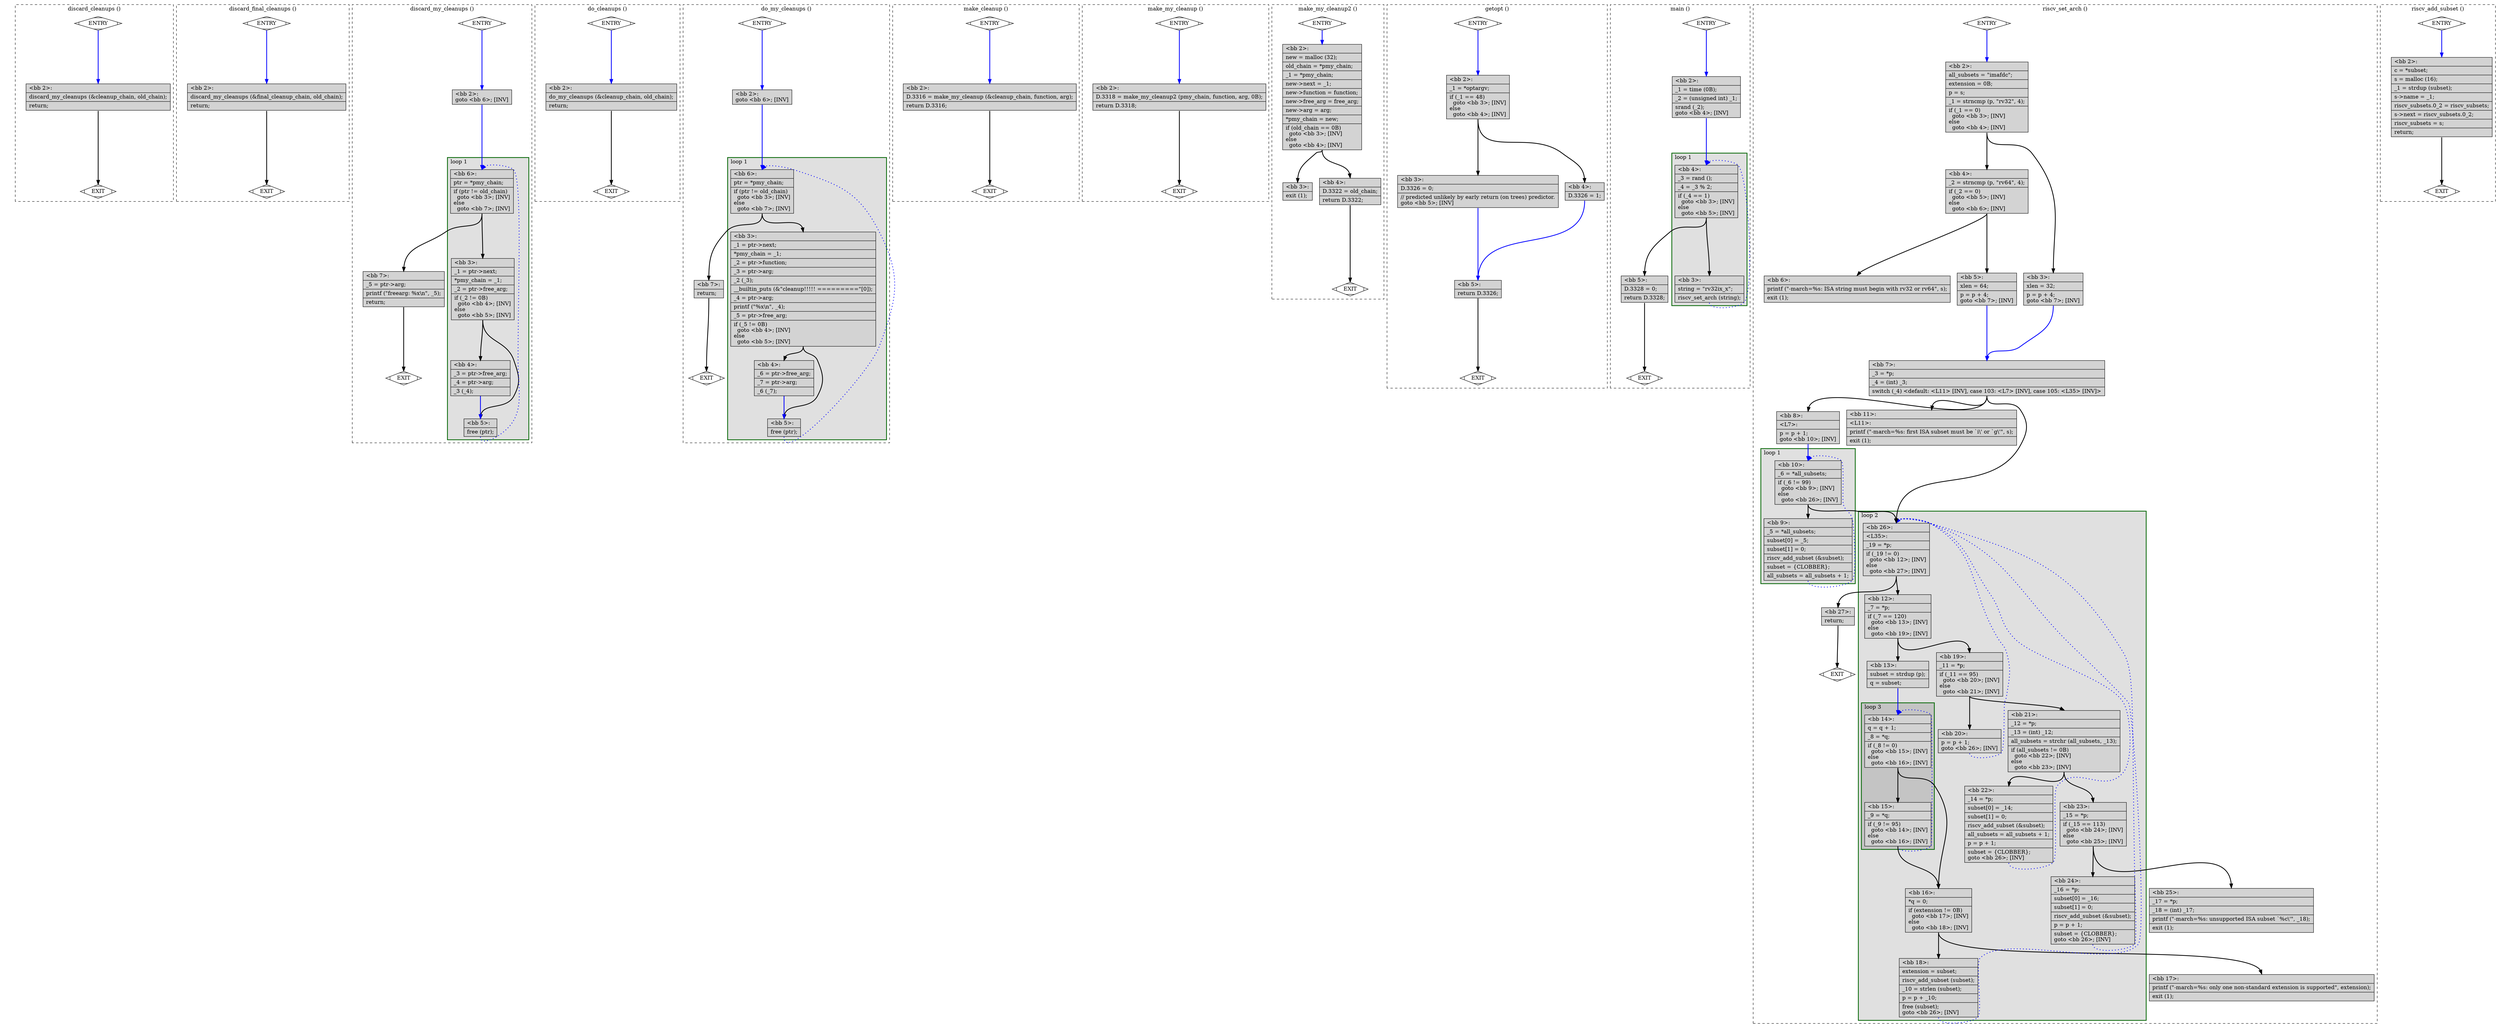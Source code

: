 digraph "test.o-binutils_uaf_1.c.015t.cfg" {
overlap=false;
subgraph "cluster_discard_cleanups" {
	style="dashed";
	color="black";
	label="discard_cleanups ()";
	fn_22_basic_block_0 [shape=Mdiamond,style=filled,fillcolor=white,label="ENTRY"];

	fn_22_basic_block_1 [shape=Mdiamond,style=filled,fillcolor=white,label="EXIT"];

	fn_22_basic_block_2 [shape=record,style=filled,fillcolor=lightgrey,label="{\<bb\ 2\>:\l\
|discard_my_cleanups\ (&cleanup_chain,\ old_chain);\l\
|return;\l\
}"];

	fn_22_basic_block_0:s -> fn_22_basic_block_2:n [style="solid,bold",color=blue,weight=100,constraint=true];
	fn_22_basic_block_2:s -> fn_22_basic_block_1:n [style="solid,bold",color=black,weight=10,constraint=true];
	fn_22_basic_block_0:s -> fn_22_basic_block_1:n [style="invis",constraint=true];
}
subgraph "cluster_discard_final_cleanups" {
	style="dashed";
	color="black";
	label="discard_final_cleanups ()";
	fn_23_basic_block_0 [shape=Mdiamond,style=filled,fillcolor=white,label="ENTRY"];

	fn_23_basic_block_1 [shape=Mdiamond,style=filled,fillcolor=white,label="EXIT"];

	fn_23_basic_block_2 [shape=record,style=filled,fillcolor=lightgrey,label="{\<bb\ 2\>:\l\
|discard_my_cleanups\ (&final_cleanup_chain,\ old_chain);\l\
|return;\l\
}"];

	fn_23_basic_block_0:s -> fn_23_basic_block_2:n [style="solid,bold",color=blue,weight=100,constraint=true];
	fn_23_basic_block_2:s -> fn_23_basic_block_1:n [style="solid,bold",color=black,weight=10,constraint=true];
	fn_23_basic_block_0:s -> fn_23_basic_block_1:n [style="invis",constraint=true];
}
subgraph "cluster_discard_my_cleanups" {
	style="dashed";
	color="black";
	label="discard_my_cleanups ()";
	subgraph cluster_24_1 {
	style="filled";
	color="darkgreen";
	fillcolor="grey88";
	label="loop 1";
	labeljust=l;
	penwidth=2;
	fn_24_basic_block_6 [shape=record,style=filled,fillcolor=lightgrey,label="{\<bb\ 6\>:\l\
|ptr\ =\ *pmy_chain;\l\
|if\ (ptr\ !=\ old_chain)\l\
\ \ goto\ \<bb\ 3\>;\ [INV]\l\
else\l\
\ \ goto\ \<bb\ 7\>;\ [INV]\l\
}"];

	fn_24_basic_block_3 [shape=record,style=filled,fillcolor=lightgrey,label="{\<bb\ 3\>:\l\
|_1\ =\ ptr-\>next;\l\
|*pmy_chain\ =\ _1;\l\
|_2\ =\ ptr-\>free_arg;\l\
|if\ (_2\ !=\ 0B)\l\
\ \ goto\ \<bb\ 4\>;\ [INV]\l\
else\l\
\ \ goto\ \<bb\ 5\>;\ [INV]\l\
}"];

	fn_24_basic_block_4 [shape=record,style=filled,fillcolor=lightgrey,label="{\<bb\ 4\>:\l\
|_3\ =\ ptr-\>free_arg;\l\
|_4\ =\ ptr-\>arg;\l\
|_3\ (_4);\l\
}"];

	fn_24_basic_block_5 [shape=record,style=filled,fillcolor=lightgrey,label="{\<bb\ 5\>:\l\
|free\ (ptr);\l\
}"];

	}
	fn_24_basic_block_0 [shape=Mdiamond,style=filled,fillcolor=white,label="ENTRY"];

	fn_24_basic_block_1 [shape=Mdiamond,style=filled,fillcolor=white,label="EXIT"];

	fn_24_basic_block_2 [shape=record,style=filled,fillcolor=lightgrey,label="{\<bb\ 2\>:\l\
goto\ \<bb\ 6\>;\ [INV]\l\
}"];

	fn_24_basic_block_7 [shape=record,style=filled,fillcolor=lightgrey,label="{\<bb\ 7\>:\l\
|_5\ =\ ptr-\>arg;\l\
|printf\ (\"freearg:\ %x\\n\",\ _5);\l\
|return;\l\
}"];

	fn_24_basic_block_0:s -> fn_24_basic_block_2:n [style="solid,bold",color=blue,weight=100,constraint=true];
	fn_24_basic_block_2:s -> fn_24_basic_block_6:n [style="solid,bold",color=blue,weight=100,constraint=true];
	fn_24_basic_block_3:s -> fn_24_basic_block_4:n [style="solid,bold",color=black,weight=10,constraint=true];
	fn_24_basic_block_3:s -> fn_24_basic_block_5:n [style="solid,bold",color=black,weight=10,constraint=true];
	fn_24_basic_block_4:s -> fn_24_basic_block_5:n [style="solid,bold",color=blue,weight=100,constraint=true];
	fn_24_basic_block_5:s -> fn_24_basic_block_6:n [style="dotted,bold",color=blue,weight=10,constraint=false];
	fn_24_basic_block_6:s -> fn_24_basic_block_3:n [style="solid,bold",color=black,weight=10,constraint=true];
	fn_24_basic_block_6:s -> fn_24_basic_block_7:n [style="solid,bold",color=black,weight=10,constraint=true];
	fn_24_basic_block_7:s -> fn_24_basic_block_1:n [style="solid,bold",color=black,weight=10,constraint=true];
	fn_24_basic_block_0:s -> fn_24_basic_block_1:n [style="invis",constraint=true];
}
subgraph "cluster_do_cleanups" {
	style="dashed";
	color="black";
	label="do_cleanups ()";
	fn_26_basic_block_0 [shape=Mdiamond,style=filled,fillcolor=white,label="ENTRY"];

	fn_26_basic_block_1 [shape=Mdiamond,style=filled,fillcolor=white,label="EXIT"];

	fn_26_basic_block_2 [shape=record,style=filled,fillcolor=lightgrey,label="{\<bb\ 2\>:\l\
|do_my_cleanups\ (&cleanup_chain,\ old_chain);\l\
|return;\l\
}"];

	fn_26_basic_block_0:s -> fn_26_basic_block_2:n [style="solid,bold",color=blue,weight=100,constraint=true];
	fn_26_basic_block_2:s -> fn_26_basic_block_1:n [style="solid,bold",color=black,weight=10,constraint=true];
	fn_26_basic_block_0:s -> fn_26_basic_block_1:n [style="invis",constraint=true];
}
subgraph "cluster_do_my_cleanups" {
	style="dashed";
	color="black";
	label="do_my_cleanups ()";
	subgraph cluster_25_1 {
	style="filled";
	color="darkgreen";
	fillcolor="grey88";
	label="loop 1";
	labeljust=l;
	penwidth=2;
	fn_25_basic_block_6 [shape=record,style=filled,fillcolor=lightgrey,label="{\<bb\ 6\>:\l\
|ptr\ =\ *pmy_chain;\l\
|if\ (ptr\ !=\ old_chain)\l\
\ \ goto\ \<bb\ 3\>;\ [INV]\l\
else\l\
\ \ goto\ \<bb\ 7\>;\ [INV]\l\
}"];

	fn_25_basic_block_3 [shape=record,style=filled,fillcolor=lightgrey,label="{\<bb\ 3\>:\l\
|_1\ =\ ptr-\>next;\l\
|*pmy_chain\ =\ _1;\l\
|_2\ =\ ptr-\>function;\l\
|_3\ =\ ptr-\>arg;\l\
|_2\ (_3);\l\
|__builtin_puts\ (&\"cleanup!!!!!\ =========\"[0]);\l\
|_4\ =\ ptr-\>arg;\l\
|printf\ (\"%x\\n\",\ _4);\l\
|_5\ =\ ptr-\>free_arg;\l\
|if\ (_5\ !=\ 0B)\l\
\ \ goto\ \<bb\ 4\>;\ [INV]\l\
else\l\
\ \ goto\ \<bb\ 5\>;\ [INV]\l\
}"];

	fn_25_basic_block_4 [shape=record,style=filled,fillcolor=lightgrey,label="{\<bb\ 4\>:\l\
|_6\ =\ ptr-\>free_arg;\l\
|_7\ =\ ptr-\>arg;\l\
|_6\ (_7);\l\
}"];

	fn_25_basic_block_5 [shape=record,style=filled,fillcolor=lightgrey,label="{\<bb\ 5\>:\l\
|free\ (ptr);\l\
}"];

	}
	fn_25_basic_block_0 [shape=Mdiamond,style=filled,fillcolor=white,label="ENTRY"];

	fn_25_basic_block_1 [shape=Mdiamond,style=filled,fillcolor=white,label="EXIT"];

	fn_25_basic_block_2 [shape=record,style=filled,fillcolor=lightgrey,label="{\<bb\ 2\>:\l\
goto\ \<bb\ 6\>;\ [INV]\l\
}"];

	fn_25_basic_block_7 [shape=record,style=filled,fillcolor=lightgrey,label="{\<bb\ 7\>:\l\
|return;\l\
}"];

	fn_25_basic_block_0:s -> fn_25_basic_block_2:n [style="solid,bold",color=blue,weight=100,constraint=true];
	fn_25_basic_block_2:s -> fn_25_basic_block_6:n [style="solid,bold",color=blue,weight=100,constraint=true];
	fn_25_basic_block_3:s -> fn_25_basic_block_4:n [style="solid,bold",color=black,weight=10,constraint=true];
	fn_25_basic_block_3:s -> fn_25_basic_block_5:n [style="solid,bold",color=black,weight=10,constraint=true];
	fn_25_basic_block_4:s -> fn_25_basic_block_5:n [style="solid,bold",color=blue,weight=100,constraint=true];
	fn_25_basic_block_5:s -> fn_25_basic_block_6:n [style="dotted,bold",color=blue,weight=10,constraint=false];
	fn_25_basic_block_6:s -> fn_25_basic_block_3:n [style="solid,bold",color=black,weight=10,constraint=true];
	fn_25_basic_block_6:s -> fn_25_basic_block_7:n [style="solid,bold",color=black,weight=10,constraint=true];
	fn_25_basic_block_7:s -> fn_25_basic_block_1:n [style="solid,bold",color=black,weight=10,constraint=true];
	fn_25_basic_block_0:s -> fn_25_basic_block_1:n [style="invis",constraint=true];
}
subgraph "cluster_make_cleanup" {
	style="dashed";
	color="black";
	label="make_cleanup ()";
	fn_29_basic_block_0 [shape=Mdiamond,style=filled,fillcolor=white,label="ENTRY"];

	fn_29_basic_block_1 [shape=Mdiamond,style=filled,fillcolor=white,label="EXIT"];

	fn_29_basic_block_2 [shape=record,style=filled,fillcolor=lightgrey,label="{\<bb\ 2\>:\l\
|D.3316\ =\ make_my_cleanup\ (&cleanup_chain,\ function,\ arg);\l\
|return\ D.3316;\l\
}"];

	fn_29_basic_block_0:s -> fn_29_basic_block_2:n [style="solid,bold",color=blue,weight=100,constraint=true];
	fn_29_basic_block_2:s -> fn_29_basic_block_1:n [style="solid,bold",color=black,weight=10,constraint=true];
	fn_29_basic_block_0:s -> fn_29_basic_block_1:n [style="invis",constraint=true];
}
subgraph "cluster_make_my_cleanup" {
	style="dashed";
	color="black";
	label="make_my_cleanup ()";
	fn_28_basic_block_0 [shape=Mdiamond,style=filled,fillcolor=white,label="ENTRY"];

	fn_28_basic_block_1 [shape=Mdiamond,style=filled,fillcolor=white,label="EXIT"];

	fn_28_basic_block_2 [shape=record,style=filled,fillcolor=lightgrey,label="{\<bb\ 2\>:\l\
|D.3318\ =\ make_my_cleanup2\ (pmy_chain,\ function,\ arg,\ 0B);\l\
|return\ D.3318;\l\
}"];

	fn_28_basic_block_0:s -> fn_28_basic_block_2:n [style="solid,bold",color=blue,weight=100,constraint=true];
	fn_28_basic_block_2:s -> fn_28_basic_block_1:n [style="solid,bold",color=black,weight=10,constraint=true];
	fn_28_basic_block_0:s -> fn_28_basic_block_1:n [style="invis",constraint=true];
}
subgraph "cluster_make_my_cleanup2" {
	style="dashed";
	color="black";
	label="make_my_cleanup2 ()";
	fn_27_basic_block_0 [shape=Mdiamond,style=filled,fillcolor=white,label="ENTRY"];

	fn_27_basic_block_1 [shape=Mdiamond,style=filled,fillcolor=white,label="EXIT"];

	fn_27_basic_block_2 [shape=record,style=filled,fillcolor=lightgrey,label="{\<bb\ 2\>:\l\
|new\ =\ malloc\ (32);\l\
|old_chain\ =\ *pmy_chain;\l\
|_1\ =\ *pmy_chain;\l\
|new-\>next\ =\ _1;\l\
|new-\>function\ =\ function;\l\
|new-\>free_arg\ =\ free_arg;\l\
|new-\>arg\ =\ arg;\l\
|*pmy_chain\ =\ new;\l\
|if\ (old_chain\ ==\ 0B)\l\
\ \ goto\ \<bb\ 3\>;\ [INV]\l\
else\l\
\ \ goto\ \<bb\ 4\>;\ [INV]\l\
}"];

	fn_27_basic_block_3 [shape=record,style=filled,fillcolor=lightgrey,label="{\<bb\ 3\>:\l\
|exit\ (1);\l\
}"];

	fn_27_basic_block_4 [shape=record,style=filled,fillcolor=lightgrey,label="{\<bb\ 4\>:\l\
|D.3322\ =\ old_chain;\l\
|return\ D.3322;\l\
}"];

	fn_27_basic_block_0:s -> fn_27_basic_block_2:n [style="solid,bold",color=blue,weight=100,constraint=true];
	fn_27_basic_block_2:s -> fn_27_basic_block_3:n [style="solid,bold",color=black,weight=10,constraint=true];
	fn_27_basic_block_2:s -> fn_27_basic_block_4:n [style="solid,bold",color=black,weight=10,constraint=true];
	fn_27_basic_block_4:s -> fn_27_basic_block_1:n [style="solid,bold",color=black,weight=10,constraint=true];
	fn_27_basic_block_0:s -> fn_27_basic_block_1:n [style="invis",constraint=true];
}
subgraph "cluster_getopt" {
	style="dashed";
	color="black";
	label="getopt ()";
	fn_32_basic_block_0 [shape=Mdiamond,style=filled,fillcolor=white,label="ENTRY"];

	fn_32_basic_block_1 [shape=Mdiamond,style=filled,fillcolor=white,label="EXIT"];

	fn_32_basic_block_2 [shape=record,style=filled,fillcolor=lightgrey,label="{\<bb\ 2\>:\l\
|_1\ =\ *optargv;\l\
|if\ (_1\ ==\ 48)\l\
\ \ goto\ \<bb\ 3\>;\ [INV]\l\
else\l\
\ \ goto\ \<bb\ 4\>;\ [INV]\l\
}"];

	fn_32_basic_block_3 [shape=record,style=filled,fillcolor=lightgrey,label="{\<bb\ 3\>:\l\
|D.3326\ =\ 0;\l\
|//\ predicted\ unlikely\ by\ early\ return\ (on\ trees)\ predictor.\l\
goto\ \<bb\ 5\>;\ [INV]\l\
}"];

	fn_32_basic_block_4 [shape=record,style=filled,fillcolor=lightgrey,label="{\<bb\ 4\>:\l\
|D.3326\ =\ 1;\l\
}"];

	fn_32_basic_block_5 [shape=record,style=filled,fillcolor=lightgrey,label="{\<bb\ 5\>:\l\
|return\ D.3326;\l\
}"];

	fn_32_basic_block_0:s -> fn_32_basic_block_2:n [style="solid,bold",color=blue,weight=100,constraint=true];
	fn_32_basic_block_2:s -> fn_32_basic_block_3:n [style="solid,bold",color=black,weight=10,constraint=true];
	fn_32_basic_block_2:s -> fn_32_basic_block_4:n [style="solid,bold",color=black,weight=10,constraint=true];
	fn_32_basic_block_3:s -> fn_32_basic_block_5:n [style="solid,bold",color=blue,weight=100,constraint=true];
	fn_32_basic_block_4:s -> fn_32_basic_block_5:n [style="solid,bold",color=blue,weight=100,constraint=true];
	fn_32_basic_block_5:s -> fn_32_basic_block_1:n [style="solid,bold",color=black,weight=10,constraint=true];
	fn_32_basic_block_0:s -> fn_32_basic_block_1:n [style="invis",constraint=true];
}
subgraph "cluster_main" {
	style="dashed";
	color="black";
	label="main ()";
	subgraph cluster_33_1 {
	style="filled";
	color="darkgreen";
	fillcolor="grey88";
	label="loop 1";
	labeljust=l;
	penwidth=2;
	fn_33_basic_block_4 [shape=record,style=filled,fillcolor=lightgrey,label="{\<bb\ 4\>:\l\
|_3\ =\ rand\ ();\l\
|_4\ =\ _3\ %\ 2;\l\
|if\ (_4\ ==\ 1)\l\
\ \ goto\ \<bb\ 3\>;\ [INV]\l\
else\l\
\ \ goto\ \<bb\ 5\>;\ [INV]\l\
}"];

	fn_33_basic_block_3 [shape=record,style=filled,fillcolor=lightgrey,label="{\<bb\ 3\>:\l\
|string\ =\ \"rv32ix_x\";\l\
|riscv_set_arch\ (string);\l\
}"];

	}
	fn_33_basic_block_0 [shape=Mdiamond,style=filled,fillcolor=white,label="ENTRY"];

	fn_33_basic_block_1 [shape=Mdiamond,style=filled,fillcolor=white,label="EXIT"];

	fn_33_basic_block_2 [shape=record,style=filled,fillcolor=lightgrey,label="{\<bb\ 2\>:\l\
|_1\ =\ time\ (0B);\l\
|_2\ =\ (unsigned\ int)\ _1;\l\
|srand\ (_2);\l\
goto\ \<bb\ 4\>;\ [INV]\l\
}"];

	fn_33_basic_block_5 [shape=record,style=filled,fillcolor=lightgrey,label="{\<bb\ 5\>:\l\
|D.3328\ =\ 0;\l\
|return\ D.3328;\l\
}"];

	fn_33_basic_block_0:s -> fn_33_basic_block_2:n [style="solid,bold",color=blue,weight=100,constraint=true];
	fn_33_basic_block_2:s -> fn_33_basic_block_4:n [style="solid,bold",color=blue,weight=100,constraint=true];
	fn_33_basic_block_3:s -> fn_33_basic_block_4:n [style="dotted,bold",color=blue,weight=10,constraint=false];
	fn_33_basic_block_4:s -> fn_33_basic_block_3:n [style="solid,bold",color=black,weight=10,constraint=true];
	fn_33_basic_block_4:s -> fn_33_basic_block_5:n [style="solid,bold",color=black,weight=10,constraint=true];
	fn_33_basic_block_5:s -> fn_33_basic_block_1:n [style="solid,bold",color=black,weight=10,constraint=true];
	fn_33_basic_block_0:s -> fn_33_basic_block_1:n [style="invis",constraint=true];
}
subgraph "cluster_riscv_set_arch" {
	style="dashed";
	color="black";
	label="riscv_set_arch ()";
	subgraph cluster_31_2 {
	style="filled";
	color="darkgreen";
	fillcolor="grey88";
	label="loop 2";
	labeljust=l;
	penwidth=2;
	subgraph cluster_31_3 {
	style="filled";
	color="darkgreen";
	fillcolor="grey77";
	label="loop 3";
	labeljust=l;
	penwidth=2;
	fn_31_basic_block_14 [shape=record,style=filled,fillcolor=lightgrey,label="{\<bb\ 14\>:\l\
|q\ =\ q\ +\ 1;\l\
|_8\ =\ *q;\l\
|if\ (_8\ !=\ 0)\l\
\ \ goto\ \<bb\ 15\>;\ [INV]\l\
else\l\
\ \ goto\ \<bb\ 16\>;\ [INV]\l\
}"];

	fn_31_basic_block_15 [shape=record,style=filled,fillcolor=lightgrey,label="{\<bb\ 15\>:\l\
|_9\ =\ *q;\l\
|if\ (_9\ !=\ 95)\l\
\ \ goto\ \<bb\ 14\>;\ [INV]\l\
else\l\
\ \ goto\ \<bb\ 16\>;\ [INV]\l\
}"];

	}
	fn_31_basic_block_26 [shape=record,style=filled,fillcolor=lightgrey,label="{\<bb\ 26\>:\l\
|\<L35\>:\l\
|_19\ =\ *p;\l\
|if\ (_19\ !=\ 0)\l\
\ \ goto\ \<bb\ 12\>;\ [INV]\l\
else\l\
\ \ goto\ \<bb\ 27\>;\ [INV]\l\
}"];

	fn_31_basic_block_12 [shape=record,style=filled,fillcolor=lightgrey,label="{\<bb\ 12\>:\l\
|_7\ =\ *p;\l\
|if\ (_7\ ==\ 120)\l\
\ \ goto\ \<bb\ 13\>;\ [INV]\l\
else\l\
\ \ goto\ \<bb\ 19\>;\ [INV]\l\
}"];

	fn_31_basic_block_13 [shape=record,style=filled,fillcolor=lightgrey,label="{\<bb\ 13\>:\l\
|subset\ =\ strdup\ (p);\l\
|q\ =\ subset;\l\
}"];

	fn_31_basic_block_19 [shape=record,style=filled,fillcolor=lightgrey,label="{\<bb\ 19\>:\l\
|_11\ =\ *p;\l\
|if\ (_11\ ==\ 95)\l\
\ \ goto\ \<bb\ 20\>;\ [INV]\l\
else\l\
\ \ goto\ \<bb\ 21\>;\ [INV]\l\
}"];

	fn_31_basic_block_20 [shape=record,style=filled,fillcolor=lightgrey,label="{\<bb\ 20\>:\l\
|p\ =\ p\ +\ 1;\l\
goto\ \<bb\ 26\>;\ [INV]\l\
}"];

	fn_31_basic_block_21 [shape=record,style=filled,fillcolor=lightgrey,label="{\<bb\ 21\>:\l\
|_12\ =\ *p;\l\
|_13\ =\ (int)\ _12;\l\
|all_subsets\ =\ strchr\ (all_subsets,\ _13);\l\
|if\ (all_subsets\ !=\ 0B)\l\
\ \ goto\ \<bb\ 22\>;\ [INV]\l\
else\l\
\ \ goto\ \<bb\ 23\>;\ [INV]\l\
}"];

	fn_31_basic_block_16 [shape=record,style=filled,fillcolor=lightgrey,label="{\<bb\ 16\>:\l\
|*q\ =\ 0;\l\
|if\ (extension\ !=\ 0B)\l\
\ \ goto\ \<bb\ 17\>;\ [INV]\l\
else\l\
\ \ goto\ \<bb\ 18\>;\ [INV]\l\
}"];

	fn_31_basic_block_22 [shape=record,style=filled,fillcolor=lightgrey,label="{\<bb\ 22\>:\l\
|_14\ =\ *p;\l\
|subset[0]\ =\ _14;\l\
|subset[1]\ =\ 0;\l\
|riscv_add_subset\ (&subset);\l\
|all_subsets\ =\ all_subsets\ +\ 1;\l\
|p\ =\ p\ +\ 1;\l\
|subset\ =\ \{CLOBBER\};\l\
goto\ \<bb\ 26\>;\ [INV]\l\
}"];

	fn_31_basic_block_23 [shape=record,style=filled,fillcolor=lightgrey,label="{\<bb\ 23\>:\l\
|_15\ =\ *p;\l\
|if\ (_15\ ==\ 113)\l\
\ \ goto\ \<bb\ 24\>;\ [INV]\l\
else\l\
\ \ goto\ \<bb\ 25\>;\ [INV]\l\
}"];

	fn_31_basic_block_18 [shape=record,style=filled,fillcolor=lightgrey,label="{\<bb\ 18\>:\l\
|extension\ =\ subset;\l\
|riscv_add_subset\ (subset);\l\
|_10\ =\ strlen\ (subset);\l\
|p\ =\ p\ +\ _10;\l\
|free\ (subset);\l\
goto\ \<bb\ 26\>;\ [INV]\l\
}"];

	fn_31_basic_block_24 [shape=record,style=filled,fillcolor=lightgrey,label="{\<bb\ 24\>:\l\
|_16\ =\ *p;\l\
|subset[0]\ =\ _16;\l\
|subset[1]\ =\ 0;\l\
|riscv_add_subset\ (&subset);\l\
|p\ =\ p\ +\ 1;\l\
|subset\ =\ \{CLOBBER\};\l\
goto\ \<bb\ 26\>;\ [INV]\l\
}"];

	}
	subgraph cluster_31_1 {
	style="filled";
	color="darkgreen";
	fillcolor="grey88";
	label="loop 1";
	labeljust=l;
	penwidth=2;
	fn_31_basic_block_10 [shape=record,style=filled,fillcolor=lightgrey,label="{\<bb\ 10\>:\l\
|_6\ =\ *all_subsets;\l\
|if\ (_6\ !=\ 99)\l\
\ \ goto\ \<bb\ 9\>;\ [INV]\l\
else\l\
\ \ goto\ \<bb\ 26\>;\ [INV]\l\
}"];

	fn_31_basic_block_9 [shape=record,style=filled,fillcolor=lightgrey,label="{\<bb\ 9\>:\l\
|_5\ =\ *all_subsets;\l\
|subset[0]\ =\ _5;\l\
|subset[1]\ =\ 0;\l\
|riscv_add_subset\ (&subset);\l\
|subset\ =\ \{CLOBBER\};\l\
|all_subsets\ =\ all_subsets\ +\ 1;\l\
}"];

	}
	fn_31_basic_block_0 [shape=Mdiamond,style=filled,fillcolor=white,label="ENTRY"];

	fn_31_basic_block_1 [shape=Mdiamond,style=filled,fillcolor=white,label="EXIT"];

	fn_31_basic_block_2 [shape=record,style=filled,fillcolor=lightgrey,label="{\<bb\ 2\>:\l\
|all_subsets\ =\ \"imafdc\";\l\
|extension\ =\ 0B;\l\
|p\ =\ s;\l\
|_1\ =\ strncmp\ (p,\ \"rv32\",\ 4);\l\
|if\ (_1\ ==\ 0)\l\
\ \ goto\ \<bb\ 3\>;\ [INV]\l\
else\l\
\ \ goto\ \<bb\ 4\>;\ [INV]\l\
}"];

	fn_31_basic_block_3 [shape=record,style=filled,fillcolor=lightgrey,label="{\<bb\ 3\>:\l\
|xlen\ =\ 32;\l\
|p\ =\ p\ +\ 4;\l\
goto\ \<bb\ 7\>;\ [INV]\l\
}"];

	fn_31_basic_block_4 [shape=record,style=filled,fillcolor=lightgrey,label="{\<bb\ 4\>:\l\
|_2\ =\ strncmp\ (p,\ \"rv64\",\ 4);\l\
|if\ (_2\ ==\ 0)\l\
\ \ goto\ \<bb\ 5\>;\ [INV]\l\
else\l\
\ \ goto\ \<bb\ 6\>;\ [INV]\l\
}"];

	fn_31_basic_block_5 [shape=record,style=filled,fillcolor=lightgrey,label="{\<bb\ 5\>:\l\
|xlen\ =\ 64;\l\
|p\ =\ p\ +\ 4;\l\
goto\ \<bb\ 7\>;\ [INV]\l\
}"];

	fn_31_basic_block_6 [shape=record,style=filled,fillcolor=lightgrey,label="{\<bb\ 6\>:\l\
|printf\ (\"-march=%s:\ ISA\ string\ must\ begin\ with\ rv32\ or\ rv64\",\ s);\l\
|exit\ (1);\l\
}"];

	fn_31_basic_block_7 [shape=record,style=filled,fillcolor=lightgrey,label="{\<bb\ 7\>:\l\
|_3\ =\ *p;\l\
|_4\ =\ (int)\ _3;\l\
|switch\ (_4)\ \<default:\ \<L11\>\ [INV],\ case\ 103:\ \<L7\>\ [INV],\ case\ 105:\ \<L35\>\ [INV]\>\l\
}"];

	fn_31_basic_block_8 [shape=record,style=filled,fillcolor=lightgrey,label="{\<bb\ 8\>:\l\
|\<L7\>:\l\
|p\ =\ p\ +\ 1;\l\
goto\ \<bb\ 10\>;\ [INV]\l\
}"];

	fn_31_basic_block_11 [shape=record,style=filled,fillcolor=lightgrey,label="{\<bb\ 11\>:\l\
|\<L11\>:\l\
|printf\ (\"-march=%s:\ first\ ISA\ subset\ must\ be\ `i\\'\ or\ `g\\'\",\ s);\l\
|exit\ (1);\l\
}"];

	fn_31_basic_block_17 [shape=record,style=filled,fillcolor=lightgrey,label="{\<bb\ 17\>:\l\
|printf\ (\"-march=%s:\ only\ one\ non-standard\ extension\ is\ supported\",\ extension);\l\
|exit\ (1);\l\
}"];

	fn_31_basic_block_25 [shape=record,style=filled,fillcolor=lightgrey,label="{\<bb\ 25\>:\l\
|_17\ =\ *p;\l\
|_18\ =\ (int)\ _17;\l\
|printf\ (\"-march=%s:\ unsupported\ ISA\ subset\ `%c\\'\",\ _18);\l\
|exit\ (1);\l\
}"];

	fn_31_basic_block_27 [shape=record,style=filled,fillcolor=lightgrey,label="{\<bb\ 27\>:\l\
|return;\l\
}"];

	fn_31_basic_block_0:s -> fn_31_basic_block_2:n [style="solid,bold",color=blue,weight=100,constraint=true];
	fn_31_basic_block_2:s -> fn_31_basic_block_3:n [style="solid,bold",color=black,weight=10,constraint=true];
	fn_31_basic_block_2:s -> fn_31_basic_block_4:n [style="solid,bold",color=black,weight=10,constraint=true];
	fn_31_basic_block_3:s -> fn_31_basic_block_7:n [style="solid,bold",color=blue,weight=100,constraint=true];
	fn_31_basic_block_4:s -> fn_31_basic_block_5:n [style="solid,bold",color=black,weight=10,constraint=true];
	fn_31_basic_block_4:s -> fn_31_basic_block_6:n [style="solid,bold",color=black,weight=10,constraint=true];
	fn_31_basic_block_5:s -> fn_31_basic_block_7:n [style="solid,bold",color=blue,weight=100,constraint=true];
	fn_31_basic_block_7:s -> fn_31_basic_block_11:n [style="solid,bold",color=black,weight=10,constraint=true];
	fn_31_basic_block_7:s -> fn_31_basic_block_8:n [style="solid,bold",color=black,weight=10,constraint=true];
	fn_31_basic_block_7:s -> fn_31_basic_block_26:n [style="solid,bold",color=black,weight=10,constraint=true];
	fn_31_basic_block_8:s -> fn_31_basic_block_10:n [style="solid,bold",color=blue,weight=100,constraint=true];
	fn_31_basic_block_9:s -> fn_31_basic_block_10:n [style="dotted,bold",color=blue,weight=10,constraint=false];
	fn_31_basic_block_10:s -> fn_31_basic_block_9:n [style="solid,bold",color=black,weight=10,constraint=true];
	fn_31_basic_block_10:s -> fn_31_basic_block_26:n [style="solid,bold",color=black,weight=10,constraint=true];
	fn_31_basic_block_12:s -> fn_31_basic_block_13:n [style="solid,bold",color=black,weight=10,constraint=true];
	fn_31_basic_block_12:s -> fn_31_basic_block_19:n [style="solid,bold",color=black,weight=10,constraint=true];
	fn_31_basic_block_13:s -> fn_31_basic_block_14:n [style="solid,bold",color=blue,weight=100,constraint=true];
	fn_31_basic_block_14:s -> fn_31_basic_block_15:n [style="solid,bold",color=black,weight=10,constraint=true];
	fn_31_basic_block_14:s -> fn_31_basic_block_16:n [style="solid,bold",color=black,weight=10,constraint=true];
	fn_31_basic_block_15:s -> fn_31_basic_block_14:n [style="dotted,bold",color=blue,weight=10,constraint=false];
	fn_31_basic_block_15:s -> fn_31_basic_block_16:n [style="solid,bold",color=black,weight=10,constraint=true];
	fn_31_basic_block_16:s -> fn_31_basic_block_17:n [style="solid,bold",color=black,weight=10,constraint=true];
	fn_31_basic_block_16:s -> fn_31_basic_block_18:n [style="solid,bold",color=black,weight=10,constraint=true];
	fn_31_basic_block_18:s -> fn_31_basic_block_26:n [style="dotted,bold",color=blue,weight=10,constraint=false];
	fn_31_basic_block_19:s -> fn_31_basic_block_20:n [style="solid,bold",color=black,weight=10,constraint=true];
	fn_31_basic_block_19:s -> fn_31_basic_block_21:n [style="solid,bold",color=black,weight=10,constraint=true];
	fn_31_basic_block_20:s -> fn_31_basic_block_26:n [style="dotted,bold",color=blue,weight=10,constraint=false];
	fn_31_basic_block_21:s -> fn_31_basic_block_22:n [style="solid,bold",color=black,weight=10,constraint=true];
	fn_31_basic_block_21:s -> fn_31_basic_block_23:n [style="solid,bold",color=black,weight=10,constraint=true];
	fn_31_basic_block_22:s -> fn_31_basic_block_26:n [style="dotted,bold",color=blue,weight=10,constraint=false];
	fn_31_basic_block_23:s -> fn_31_basic_block_24:n [style="solid,bold",color=black,weight=10,constraint=true];
	fn_31_basic_block_23:s -> fn_31_basic_block_25:n [style="solid,bold",color=black,weight=10,constraint=true];
	fn_31_basic_block_24:s -> fn_31_basic_block_26:n [style="dotted,bold",color=blue,weight=10,constraint=false];
	fn_31_basic_block_26:s -> fn_31_basic_block_12:n [style="solid,bold",color=black,weight=10,constraint=true];
	fn_31_basic_block_26:s -> fn_31_basic_block_27:n [style="solid,bold",color=black,weight=10,constraint=true];
	fn_31_basic_block_27:s -> fn_31_basic_block_1:n [style="solid,bold",color=black,weight=10,constraint=true];
	fn_31_basic_block_0:s -> fn_31_basic_block_1:n [style="invis",constraint=true];
}
subgraph "cluster_riscv_add_subset" {
	style="dashed";
	color="black";
	label="riscv_add_subset ()";
	fn_30_basic_block_0 [shape=Mdiamond,style=filled,fillcolor=white,label="ENTRY"];

	fn_30_basic_block_1 [shape=Mdiamond,style=filled,fillcolor=white,label="EXIT"];

	fn_30_basic_block_2 [shape=record,style=filled,fillcolor=lightgrey,label="{\<bb\ 2\>:\l\
|c\ =\ *subset;\l\
|s\ =\ malloc\ (16);\l\
|_1\ =\ strdup\ (subset);\l\
|s-\>name\ =\ _1;\l\
|riscv_subsets.0_2\ =\ riscv_subsets;\l\
|s-\>next\ =\ riscv_subsets.0_2;\l\
|riscv_subsets\ =\ s;\l\
|return;\l\
}"];

	fn_30_basic_block_0:s -> fn_30_basic_block_2:n [style="solid,bold",color=blue,weight=100,constraint=true];
	fn_30_basic_block_2:s -> fn_30_basic_block_1:n [style="solid,bold",color=black,weight=10,constraint=true];
	fn_30_basic_block_0:s -> fn_30_basic_block_1:n [style="invis",constraint=true];
}
}
